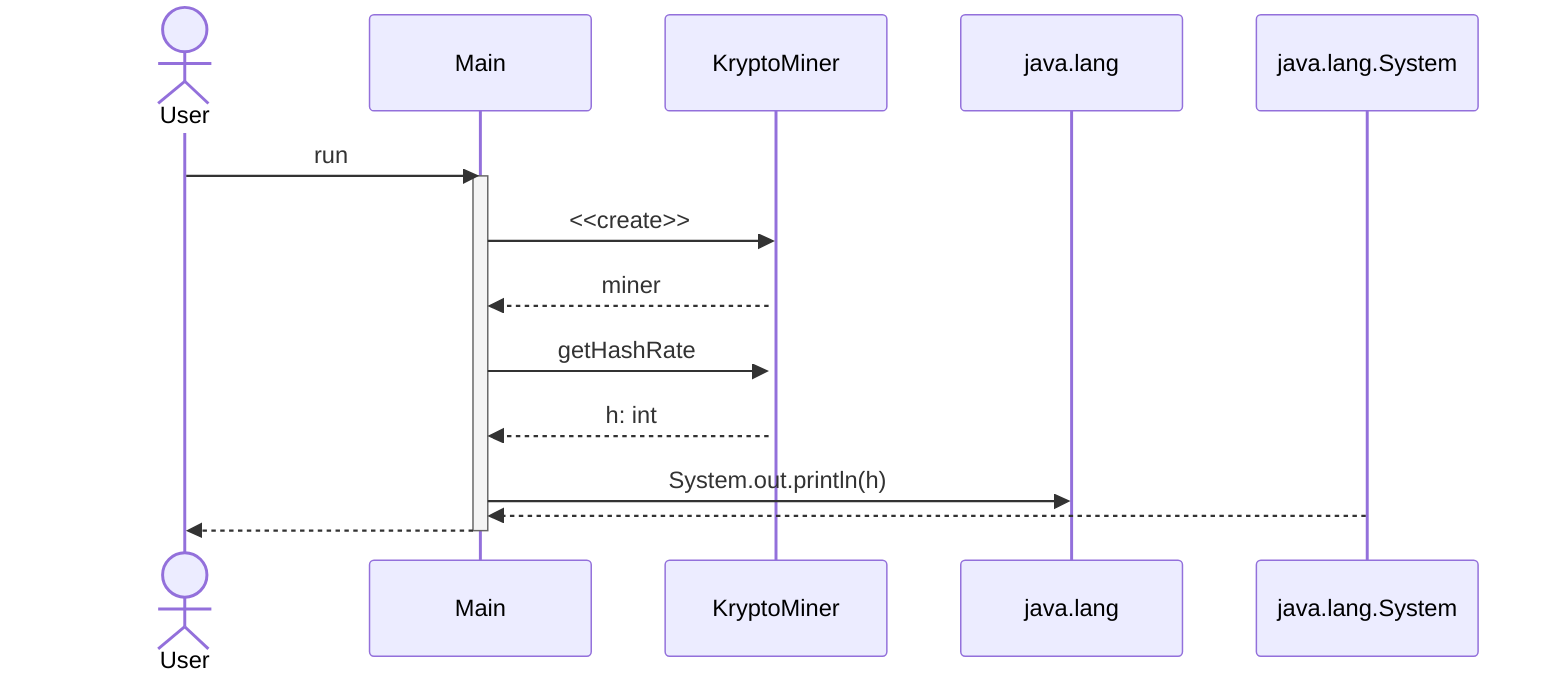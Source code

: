 sequenceDiagram
    
    actor User
    User ->> Main : run
    activate Main
    participant KryptoMiner
    Main ->> KryptoMiner : <<create>>
    activate KryptoMiner
    KryptoMiner -->> Main : miner
    Main ->> KryptoMiner : getHashRate
    KryptoMiner -->> Main : h: int
    Main ->> java.lang : System.out.println(h)
    java.lang.System -->> Main : 
    Main -->> User : 
    deactivate Main